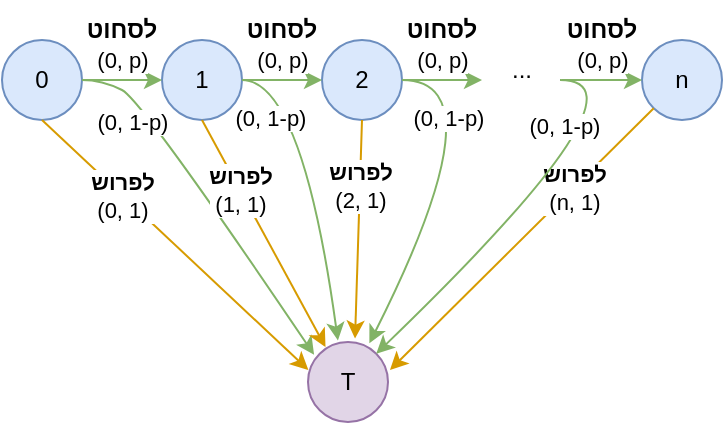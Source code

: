 <mxfile version="24.7.6">
  <diagram name="Page-1" id="01XeXQfaEy9si0Lqdy58">
    <mxGraphModel dx="683" dy="355" grid="0" gridSize="10" guides="1" tooltips="1" connect="1" arrows="1" fold="1" page="1" pageScale="1" pageWidth="850" pageHeight="1100" math="0" shadow="0">
      <root>
        <mxCell id="0" />
        <mxCell id="1" parent="0" />
        <mxCell id="BwMNJa5PFZdC-EJqHLHx-1" value="0" style="ellipse;whiteSpace=wrap;html=1;aspect=fixed;fillColor=#dae8fc;strokeColor=#6c8ebf;" vertex="1" parent="1">
          <mxGeometry x="80" y="280" width="40" height="40" as="geometry" />
        </mxCell>
        <mxCell id="BwMNJa5PFZdC-EJqHLHx-2" value="1" style="ellipse;whiteSpace=wrap;html=1;aspect=fixed;fillColor=#dae8fc;strokeColor=#6c8ebf;" vertex="1" parent="1">
          <mxGeometry x="160" y="280" width="40" height="40" as="geometry" />
        </mxCell>
        <mxCell id="BwMNJa5PFZdC-EJqHLHx-4" value="T" style="ellipse;whiteSpace=wrap;html=1;aspect=fixed;fillColor=#e1d5e7;strokeColor=#9673a6;" vertex="1" parent="1">
          <mxGeometry x="233" y="431" width="40" height="40" as="geometry" />
        </mxCell>
        <mxCell id="BwMNJa5PFZdC-EJqHLHx-7" value="2" style="ellipse;whiteSpace=wrap;html=1;aspect=fixed;fillColor=#dae8fc;strokeColor=#6c8ebf;" vertex="1" parent="1">
          <mxGeometry x="240" y="280" width="40" height="40" as="geometry" />
        </mxCell>
        <mxCell id="BwMNJa5PFZdC-EJqHLHx-15" value="..." style="text;html=1;align=center;verticalAlign=middle;whiteSpace=wrap;rounded=0;" vertex="1" parent="1">
          <mxGeometry x="310" y="280" width="60" height="30" as="geometry" />
        </mxCell>
        <mxCell id="BwMNJa5PFZdC-EJqHLHx-16" value="n" style="ellipse;whiteSpace=wrap;html=1;aspect=fixed;fillColor=#dae8fc;strokeColor=#6c8ebf;" vertex="1" parent="1">
          <mxGeometry x="400" y="280" width="40" height="40" as="geometry" />
        </mxCell>
        <mxCell id="BwMNJa5PFZdC-EJqHLHx-33" value="" style="curved=1;endArrow=classic;html=1;rounded=0;exitX=1;exitY=0.5;exitDx=0;exitDy=0;entryX=0.076;entryY=0.16;entryDx=0;entryDy=0;fillColor=#d5e8d4;strokeColor=#82b366;entryPerimeter=0;" edge="1" parent="1" source="BwMNJa5PFZdC-EJqHLHx-1" target="BwMNJa5PFZdC-EJqHLHx-4">
          <mxGeometry width="50" height="50" relative="1" as="geometry">
            <mxPoint x="330" y="350" as="sourcePoint" />
            <mxPoint x="380" y="300" as="targetPoint" />
            <Array as="points">
              <mxPoint x="130" y="300" />
              <mxPoint x="150" y="310" />
            </Array>
          </mxGeometry>
        </mxCell>
        <mxCell id="BwMNJa5PFZdC-EJqHLHx-35" value="&lt;b&gt;לסחוט&lt;/b&gt;" style="text;html=1;align=center;verticalAlign=middle;whiteSpace=wrap;rounded=0;" vertex="1" parent="1">
          <mxGeometry x="110" y="260" width="60" height="30" as="geometry" />
        </mxCell>
        <mxCell id="BwMNJa5PFZdC-EJqHLHx-36" value="" style="endArrow=classic;html=1;rounded=0;exitX=1;exitY=0.5;exitDx=0;exitDy=0;entryX=0;entryY=0.5;entryDx=0;entryDy=0;fillColor=#d5e8d4;strokeColor=#82b366;" edge="1" parent="1" source="BwMNJa5PFZdC-EJqHLHx-1" target="BwMNJa5PFZdC-EJqHLHx-2">
          <mxGeometry width="50" height="50" relative="1" as="geometry">
            <mxPoint x="330" y="350" as="sourcePoint" />
            <mxPoint x="380" y="300" as="targetPoint" />
          </mxGeometry>
        </mxCell>
        <mxCell id="BwMNJa5PFZdC-EJqHLHx-37" value="(0, p)" style="edgeLabel;html=1;align=center;verticalAlign=middle;resizable=0;points=[];" vertex="1" connectable="0" parent="BwMNJa5PFZdC-EJqHLHx-36">
          <mxGeometry x="0.636" y="-1" relative="1" as="geometry">
            <mxPoint x="-13" y="-11" as="offset" />
          </mxGeometry>
        </mxCell>
        <mxCell id="BwMNJa5PFZdC-EJqHLHx-38" value="(0, 1-p)" style="edgeLabel;html=1;align=center;verticalAlign=middle;resizable=0;points=[];" vertex="1" connectable="0" parent="1">
          <mxGeometry x="143.857" y="290" as="geometry">
            <mxPoint x="1" y="31" as="offset" />
          </mxGeometry>
        </mxCell>
        <mxCell id="BwMNJa5PFZdC-EJqHLHx-39" value="" style="endArrow=classic;html=1;rounded=0;exitX=1;exitY=0.5;exitDx=0;exitDy=0;entryX=0;entryY=0.5;entryDx=0;entryDy=0;fillColor=#d5e8d4;strokeColor=#82b366;" edge="1" parent="1" source="BwMNJa5PFZdC-EJqHLHx-2" target="BwMNJa5PFZdC-EJqHLHx-7">
          <mxGeometry width="50" height="50" relative="1" as="geometry">
            <mxPoint x="200" y="320" as="sourcePoint" />
            <mxPoint x="240" y="320" as="targetPoint" />
          </mxGeometry>
        </mxCell>
        <mxCell id="BwMNJa5PFZdC-EJqHLHx-40" value="(0, p)" style="edgeLabel;html=1;align=center;verticalAlign=middle;resizable=0;points=[];" vertex="1" connectable="0" parent="BwMNJa5PFZdC-EJqHLHx-39">
          <mxGeometry x="0.636" y="-1" relative="1" as="geometry">
            <mxPoint x="-13" y="-11" as="offset" />
          </mxGeometry>
        </mxCell>
        <mxCell id="BwMNJa5PFZdC-EJqHLHx-41" value="" style="endArrow=classic;html=1;rounded=0;exitX=1;exitY=0.5;exitDx=0;exitDy=0;fillColor=#d5e8d4;strokeColor=#82b366;" edge="1" parent="1" source="BwMNJa5PFZdC-EJqHLHx-7">
          <mxGeometry width="50" height="50" relative="1" as="geometry">
            <mxPoint x="290" y="330" as="sourcePoint" />
            <mxPoint x="320" y="300" as="targetPoint" />
          </mxGeometry>
        </mxCell>
        <mxCell id="BwMNJa5PFZdC-EJqHLHx-42" value="(0, p)" style="edgeLabel;html=1;align=center;verticalAlign=middle;resizable=0;points=[];" vertex="1" connectable="0" parent="BwMNJa5PFZdC-EJqHLHx-41">
          <mxGeometry x="0.636" y="-1" relative="1" as="geometry">
            <mxPoint x="-13" y="-11" as="offset" />
          </mxGeometry>
        </mxCell>
        <mxCell id="BwMNJa5PFZdC-EJqHLHx-43" value="" style="endArrow=classic;html=1;rounded=0;fillColor=#d5e8d4;strokeColor=#82b366;entryX=0;entryY=0.5;entryDx=0;entryDy=0;" edge="1" parent="1" target="BwMNJa5PFZdC-EJqHLHx-16">
          <mxGeometry width="50" height="50" relative="1" as="geometry">
            <mxPoint x="360" y="300" as="sourcePoint" />
            <mxPoint x="330" y="310" as="targetPoint" />
          </mxGeometry>
        </mxCell>
        <mxCell id="BwMNJa5PFZdC-EJqHLHx-44" value="(0, p)" style="edgeLabel;html=1;align=center;verticalAlign=middle;resizable=0;points=[];" vertex="1" connectable="0" parent="BwMNJa5PFZdC-EJqHLHx-43">
          <mxGeometry x="0.636" y="-1" relative="1" as="geometry">
            <mxPoint x="-13" y="-11" as="offset" />
          </mxGeometry>
        </mxCell>
        <mxCell id="BwMNJa5PFZdC-EJqHLHx-45" value="&lt;b&gt;לסחוט&lt;/b&gt;" style="text;html=1;align=center;verticalAlign=middle;whiteSpace=wrap;rounded=0;" vertex="1" parent="1">
          <mxGeometry x="190" y="260" width="60" height="30" as="geometry" />
        </mxCell>
        <mxCell id="BwMNJa5PFZdC-EJqHLHx-46" value="&lt;b&gt;לסחוט&lt;/b&gt;" style="text;html=1;align=center;verticalAlign=middle;whiteSpace=wrap;rounded=0;" vertex="1" parent="1">
          <mxGeometry x="270" y="260" width="60" height="30" as="geometry" />
        </mxCell>
        <mxCell id="BwMNJa5PFZdC-EJqHLHx-47" value="&lt;b&gt;לסחוט&lt;/b&gt;" style="text;html=1;align=center;verticalAlign=middle;whiteSpace=wrap;rounded=0;" vertex="1" parent="1">
          <mxGeometry x="350" y="260" width="60" height="30" as="geometry" />
        </mxCell>
        <mxCell id="BwMNJa5PFZdC-EJqHLHx-48" value="" style="curved=1;endArrow=classic;html=1;rounded=0;exitX=1;exitY=0.5;exitDx=0;exitDy=0;entryX=0.374;entryY=-0.019;entryDx=0;entryDy=0;fillColor=#d5e8d4;strokeColor=#82b366;entryPerimeter=0;" edge="1" parent="1" source="BwMNJa5PFZdC-EJqHLHx-2" target="BwMNJa5PFZdC-EJqHLHx-4">
          <mxGeometry width="50" height="50" relative="1" as="geometry">
            <mxPoint x="200" y="300" as="sourcePoint" />
            <mxPoint x="246" y="406" as="targetPoint" />
            <Array as="points">
              <mxPoint x="230" y="300" />
            </Array>
          </mxGeometry>
        </mxCell>
        <mxCell id="BwMNJa5PFZdC-EJqHLHx-50" value="(0, 1-p)" style="edgeLabel;html=1;align=center;verticalAlign=middle;resizable=0;points=[];" vertex="1" connectable="0" parent="BwMNJa5PFZdC-EJqHLHx-48">
          <mxGeometry x="0.196" y="-1" relative="1" as="geometry">
            <mxPoint x="-24" y="-47" as="offset" />
          </mxGeometry>
        </mxCell>
        <mxCell id="BwMNJa5PFZdC-EJqHLHx-51" value="" style="endArrow=classic;html=1;rounded=0;exitX=0.5;exitY=1;exitDx=0;exitDy=0;entryX=0.005;entryY=0.35;entryDx=0;entryDy=0;fillColor=#ffe6cc;strokeColor=#d79b00;entryPerimeter=0;" edge="1" parent="1" source="BwMNJa5PFZdC-EJqHLHx-1" target="BwMNJa5PFZdC-EJqHLHx-4">
          <mxGeometry width="50" height="50" relative="1" as="geometry">
            <mxPoint x="330" y="350" as="sourcePoint" />
            <mxPoint x="380" y="300" as="targetPoint" />
          </mxGeometry>
        </mxCell>
        <mxCell id="BwMNJa5PFZdC-EJqHLHx-52" value="&lt;b&gt;לפרוש&lt;/b&gt;&lt;div&gt;(0, 1)&lt;/div&gt;" style="edgeLabel;html=1;align=center;verticalAlign=middle;resizable=0;points=[];" vertex="1" connectable="0" parent="BwMNJa5PFZdC-EJqHLHx-51">
          <mxGeometry x="-0.396" relative="1" as="geometry">
            <mxPoint as="offset" />
          </mxGeometry>
        </mxCell>
        <mxCell id="BwMNJa5PFZdC-EJqHLHx-53" value="" style="endArrow=classic;html=1;rounded=0;exitX=0.5;exitY=1;exitDx=0;exitDy=0;entryX=0.219;entryY=0.064;entryDx=0;entryDy=0;fillColor=#ffe6cc;strokeColor=#d79b00;entryPerimeter=0;" edge="1" parent="1" source="BwMNJa5PFZdC-EJqHLHx-2" target="BwMNJa5PFZdC-EJqHLHx-4">
          <mxGeometry width="50" height="50" relative="1" as="geometry">
            <mxPoint x="110" y="330" as="sourcePoint" />
            <mxPoint x="172" y="424" as="targetPoint" />
          </mxGeometry>
        </mxCell>
        <mxCell id="BwMNJa5PFZdC-EJqHLHx-54" value="&lt;b&gt;לפרוש&lt;/b&gt;&lt;div&gt;(1, 1)&lt;/div&gt;" style="edgeLabel;html=1;align=center;verticalAlign=middle;resizable=0;points=[];" vertex="1" connectable="0" parent="BwMNJa5PFZdC-EJqHLHx-53">
          <mxGeometry x="-0.396" relative="1" as="geometry">
            <mxPoint as="offset" />
          </mxGeometry>
        </mxCell>
        <mxCell id="BwMNJa5PFZdC-EJqHLHx-55" value="" style="endArrow=classic;html=1;rounded=0;exitX=0.5;exitY=1;exitDx=0;exitDy=0;fillColor=#ffe6cc;strokeColor=#d79b00;entryX=0.588;entryY=-0.043;entryDx=0;entryDy=0;entryPerimeter=0;" edge="1" parent="1" target="BwMNJa5PFZdC-EJqHLHx-4">
          <mxGeometry width="50" height="50" relative="1" as="geometry">
            <mxPoint x="260" y="320" as="sourcePoint" />
            <mxPoint x="256" y="428" as="targetPoint" />
          </mxGeometry>
        </mxCell>
        <mxCell id="BwMNJa5PFZdC-EJqHLHx-56" value="&lt;b&gt;לפרוש&lt;/b&gt;&lt;div&gt;(2, 1)&lt;/div&gt;" style="edgeLabel;html=1;align=center;verticalAlign=middle;resizable=0;points=[];" vertex="1" connectable="0" parent="BwMNJa5PFZdC-EJqHLHx-55">
          <mxGeometry x="-0.396" relative="1" as="geometry">
            <mxPoint as="offset" />
          </mxGeometry>
        </mxCell>
        <mxCell id="BwMNJa5PFZdC-EJqHLHx-57" value="" style="curved=1;endArrow=classic;html=1;rounded=0;exitX=1;exitY=0.5;exitDx=0;exitDy=0;entryX=0.767;entryY=0.017;entryDx=0;entryDy=0;fillColor=#d5e8d4;strokeColor=#82b366;entryPerimeter=0;" edge="1" parent="1" source="BwMNJa5PFZdC-EJqHLHx-7" target="BwMNJa5PFZdC-EJqHLHx-4">
          <mxGeometry width="50" height="50" relative="1" as="geometry">
            <mxPoint x="293" y="299" as="sourcePoint" />
            <mxPoint x="280" y="400" as="targetPoint" />
            <Array as="points">
              <mxPoint x="330" y="300" />
            </Array>
          </mxGeometry>
        </mxCell>
        <mxCell id="BwMNJa5PFZdC-EJqHLHx-58" value="(0, 1-p)" style="edgeLabel;html=1;align=center;verticalAlign=middle;resizable=0;points=[];" vertex="1" connectable="0" parent="BwMNJa5PFZdC-EJqHLHx-57">
          <mxGeometry x="0.196" y="-1" relative="1" as="geometry">
            <mxPoint x="4" y="-42" as="offset" />
          </mxGeometry>
        </mxCell>
        <mxCell id="BwMNJa5PFZdC-EJqHLHx-59" value="" style="endArrow=classic;html=1;rounded=0;exitX=0;exitY=1;exitDx=0;exitDy=0;fillColor=#ffe6cc;strokeColor=#d79b00;" edge="1" parent="1" source="BwMNJa5PFZdC-EJqHLHx-16">
          <mxGeometry width="50" height="50" relative="1" as="geometry">
            <mxPoint x="396" y="330" as="sourcePoint" />
            <mxPoint x="274" y="445" as="targetPoint" />
          </mxGeometry>
        </mxCell>
        <mxCell id="BwMNJa5PFZdC-EJqHLHx-60" value="&lt;b&gt;לפרוש&lt;/b&gt;&lt;div&gt;(n, 1)&lt;/div&gt;" style="edgeLabel;html=1;align=center;verticalAlign=middle;resizable=0;points=[];" vertex="1" connectable="0" parent="BwMNJa5PFZdC-EJqHLHx-59">
          <mxGeometry x="-0.396" relative="1" as="geometry">
            <mxPoint as="offset" />
          </mxGeometry>
        </mxCell>
        <mxCell id="BwMNJa5PFZdC-EJqHLHx-61" value="" style="curved=1;endArrow=classic;html=1;rounded=0;exitX=1;exitY=0.5;exitDx=0;exitDy=0;entryX=1;entryY=0;entryDx=0;entryDy=0;fillColor=#d5e8d4;strokeColor=#82b366;" edge="1" parent="1" target="BwMNJa5PFZdC-EJqHLHx-4">
          <mxGeometry width="50" height="50" relative="1" as="geometry">
            <mxPoint x="359" y="300" as="sourcePoint" />
            <mxPoint x="350" y="441" as="targetPoint" />
            <Array as="points">
              <mxPoint x="409" y="300" />
            </Array>
          </mxGeometry>
        </mxCell>
        <mxCell id="BwMNJa5PFZdC-EJqHLHx-62" value="(0, 1-p)" style="edgeLabel;html=1;align=center;verticalAlign=middle;resizable=0;points=[];" vertex="1" connectable="0" parent="BwMNJa5PFZdC-EJqHLHx-61">
          <mxGeometry x="0.196" y="-1" relative="1" as="geometry">
            <mxPoint x="23" y="-45" as="offset" />
          </mxGeometry>
        </mxCell>
      </root>
    </mxGraphModel>
  </diagram>
</mxfile>
